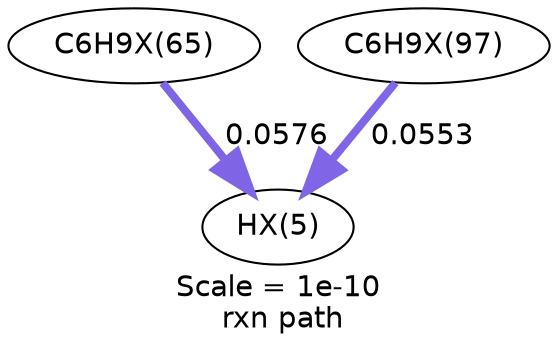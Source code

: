 digraph reaction_paths {
center=1;
s67 -> s57[fontname="Helvetica", style="setlinewidth(3.84)", arrowsize=1.92, color="0.7, 0.558, 0.9"
, label=" 0.0576"];
s72 -> s57[fontname="Helvetica", style="setlinewidth(3.81)", arrowsize=1.91, color="0.7, 0.555, 0.9"
, label=" 0.0553"];
s57 [ fontname="Helvetica", label="HX(5)"];
s67 [ fontname="Helvetica", label="C6H9X(65)"];
s72 [ fontname="Helvetica", label="C6H9X(97)"];
 label = "Scale = 1e-10\l rxn path";
 fontname = "Helvetica";
}
